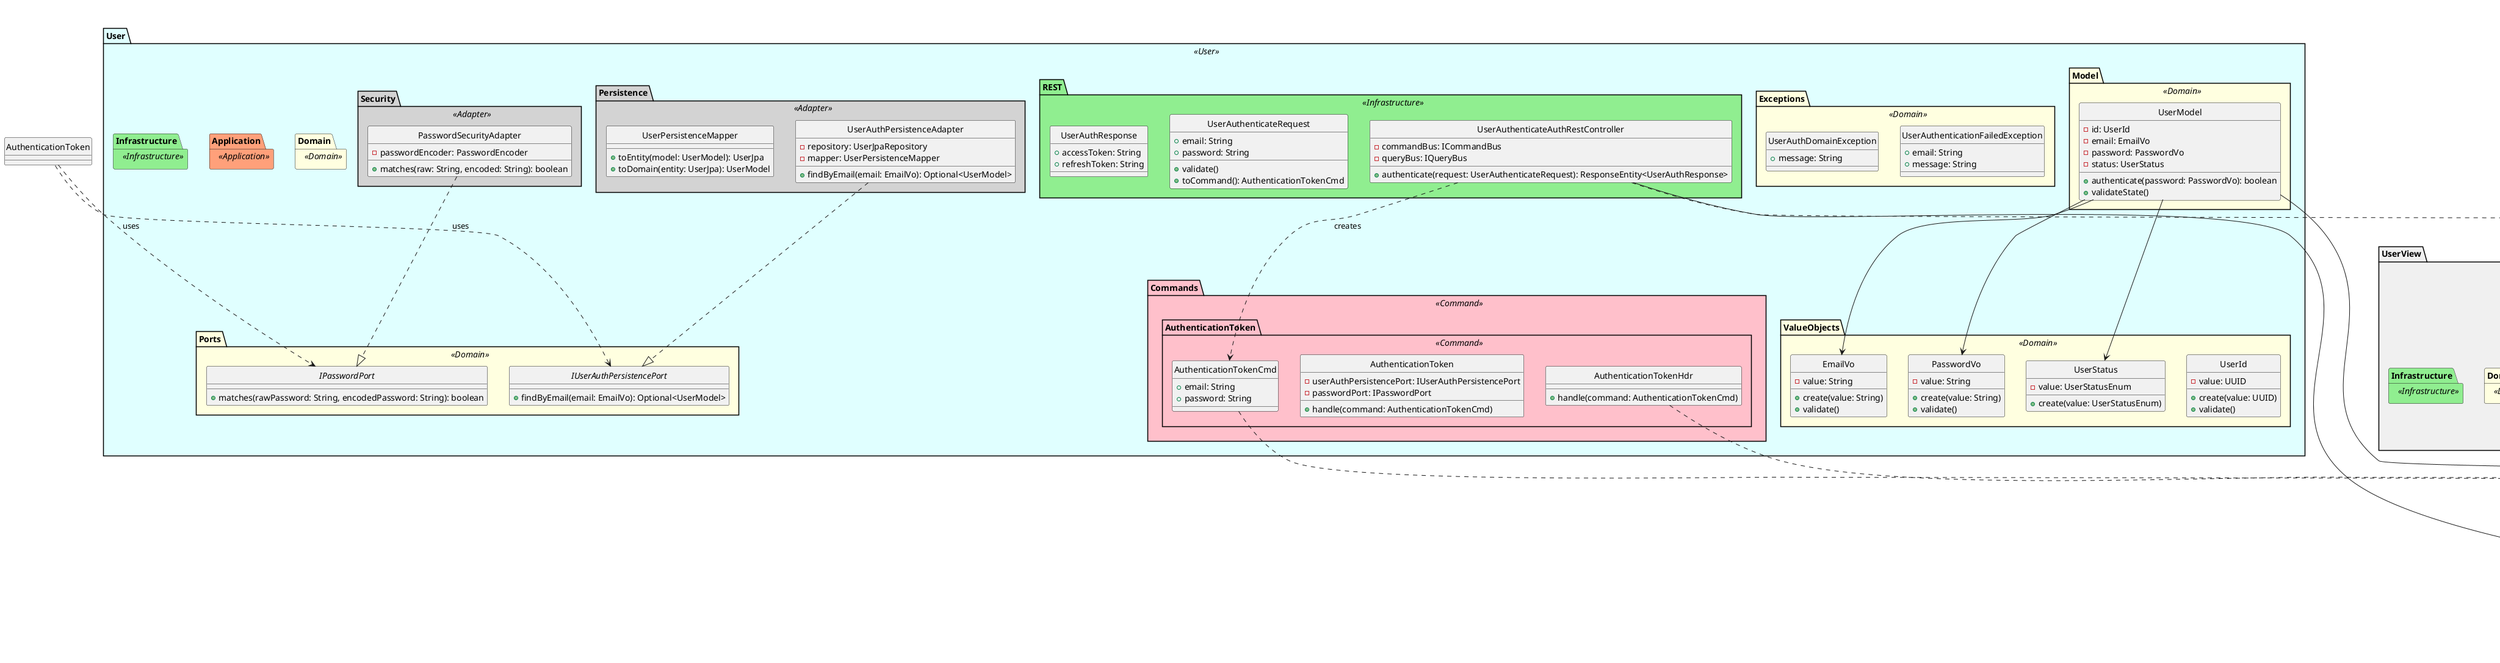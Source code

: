 @startuml Auth Authenticate Endpoint Diagram

title Auth Authenticate Endpoint Diagram

skinparam backgroundColor white
skinparam style strictuml
skinparam componentStyle uml2

skinparam package {
    BackgroundColor<<Domain>> LightYellow
    BackgroundColor<<Application>> LightSalmon
    BackgroundColor<<Infrastructure>> LightGreen
    BackgroundColor<<Command>> Pink
    BackgroundColor<<Query>> LightBlue
    BackgroundColor<<Adapter>> LightGray
    BackgroundColor<<User>> #E0FFFF
    BackgroundColor<<Token>> #FFE0FF
    BackgroundColor<<UserView>> #F0F0F0
    BackgroundColor<<Shared>> #F0F0F0
}

package "User" <<User>> {
    package "User.Domain" <<Domain>> {
        package "User.Model" <<Domain>> {
            class UserModel {
                - id: UserId
                - email: EmailVo
                - password: PasswordVo
                - status: UserStatus
                + authenticate(password: PasswordVo): boolean
                + validateState()
            }
        }

        package "User.ValueObjects" <<Domain>> {
            class UserId {
                - value: UUID
                + create(value: UUID)
                + validate()
            }
            
            class EmailVo {
                - value: String
                + create(value: String)
                + validate()
            }
            
            class PasswordVo {
                - value: String
                + create(value: String)
                + validate()
            }
            
            class UserStatus {
                - value: UserStatusEnum
                + create(value: UserStatusEnum)
            }
        }

        package "User.Ports" <<Domain>> {
            interface IUserAuthPersistencePort {
                + findByEmail(email: EmailVo): Optional<UserModel>
            }
            
            interface IPasswordPort {
                + matches(rawPassword: String, encodedPassword: String): boolean
            }
        }

        package "User.Exceptions" <<Domain>> {
            class UserAuthenticationFailedException {
                + email: String
                + message: String
            }
            
            class UserAuthDomainException {
                + message: String
            }
        }
    }

    package "User.Application" <<Application>> {
        package "User.Commands" <<Command>> {
            package "AuthenticationToken" <<Command>> {
                class AuthenticationTokenCmd {
                    + email: String
                    + password: String
                }

                class AuthenticationToken {
                    - userAuthPersistencePort: IUserAuthPersistencePort
                    - passwordPort: IPasswordPort
                    + handle(command: AuthenticationTokenCmd)
                }
                
                class AuthenticationTokenHdr {
                    + handle(command: AuthenticationTokenCmd)
                }
            }
        }
    }

    package "User.Infrastructure" <<Infrastructure>> {
        package "User.REST" <<Infrastructure>> {
            class UserAuthenticateAuthRestController {
                - commandBus: ICommandBus
                - queryBus: IQueryBus
                + authenticate(request: UserAuthenticateRequest): ResponseEntity<UserAuthResponse>
            }

            class UserAuthenticateRequest {
                + email: String
                + password: String
                + validate()
                + toCommand(): AuthenticationTokenCmd
            }

            class UserAuthResponse {
                + accessToken: String
                + refreshToken: String
            }
        }

        package "User.Persistence" <<Adapter>> {
            class UserAuthPersistenceAdapter {
                - repository: UserJpaRepository
                - mapper: UserPersistenceMapper
                + findByEmail(email: EmailVo): Optional<UserModel>
            }
            
            class UserPersistenceMapper {
                + toEntity(model: UserModel): UserJpa
                + toDomain(entity: UserJpa): UserModel
            }
        }
        
        package "User.Security" <<Adapter>> {
            class PasswordSecurityAdapter {
                - passwordEncoder: PasswordEncoder
                + matches(raw: String, encoded: String): boolean
            }
        }
    }
}

package "Token" <<Token>> {
    package "Token.Domain" <<Domain>> {
        package "Token.Model" <<Domain>> {
            class TokenModel {
                - id: UUID
                - userId: UUID
                - accessToken: String
                - refreshToken: String
                - expiresAt: LocalDateTime
                + isValid(): boolean
            }
        }

        package "Token.Ports" <<Domain>> {
            interface ITokenPort {
                + generateAccessToken(email: String): String
                + generateRefreshToken(email: String): String
                + revokeToken(tokenId: UUID): void
                + saveToken(token: TokenModel): void
            }
        }
    }

    package "Token.Application" <<Application>> {
        package "Token.Commands" <<Command>> {
            package "TokenRevoke" <<Command>> {
                class TokenRevokeCmd {
                    + tokenId: UUID
                }

                class TokenRevoke {
                    - tokenPort: ITokenPort
                    + handle(command: TokenRevokeCmd)
                }
                
                class TokenRevokeHdr {
                    + handle(command: TokenRevokeCmd)
                }
            }

            package "TokenSave" <<Command>> {
                class TokenSaveCmd {
                    + userId: UUID
                    + accessToken: String
                    + refreshToken: String
                }

                class TokenSave {
                    - tokenPort: ITokenPort
                    + handle(command: TokenSaveCmd)
                }
                
                class TokenSaveHdr {
                    + handle(command: TokenSaveCmd)
                }
            }
        }

        package "Token.Queries" <<Query>> {
            package "TokenGenerate" <<Query>> {
                class TokenGenerateQry {
                    + email: String
                }

                class TokenGenerateRes {
                    + accessToken: String
                    + refreshToken: String
                }

                class TokenGenerate {
                    - tokenPort: ITokenPort
                    + handle(query: TokenGenerateQry): TokenGenerateRes
                }
                
                class TokenGenerateHdr {
                    + handle(query: TokenGenerateQry)
                }
            }

            package "TokenRefresh" <<Query>> {
                class TokenRefreshQry {
                    + refreshToken: String
                }

                class TokenRefreshRes {
                    + accessToken: String
                    + refreshToken: String
                }

                class TokenRefresh {
                    - tokenPort: ITokenPort
                    + handle(query: TokenRefreshQry): TokenRefreshRes
                }
                
                class TokenRefreshHdr {
                    + handle(query: TokenRefreshQry)
                }
            }
        }
    }

    package "Token.Infrastructure" <<Infrastructure>> {
        package "Token.Security" <<Adapter>> {
            class TokenSecurityAdapter {
                - jwtService: JwtService
                + generateAccessToken(email: String): String
                + generateRefreshToken(email: String): String
                + revokeToken(tokenId: UUID): void
                + saveToken(token: TokenModel): void
            }
        }
    }
}

package "UserView" <<UserView>> {
    package "UserView.Domain" <<Domain>> {
        package "UserView.Model" <<Domain>> {
            class UserView {
                - id: UUID
                - email: String
                - status: String
            }
        }

        package "UserView.Ports" <<Domain>> {
            interface IUserViewPersistencePort {
                + findByEmail(email: String): Optional<UserView>
            }
        }
    }

    package "UserView.Application" <<Application>> {
        package "UserSearchByEmail" <<Query>> {
            class UserSearchByEmailQry {
                + email: String
            }

            class UserSearchByEmailRes {
                + user: UserView
            }

            class UserSearchByEmail {
                - userViewPersistencePort: IUserViewPersistencePort
                + handle(query: UserSearchByEmailQry): UserSearchByEmailRes
            }
            
            class UserSearchByEmailHdr {
                + handle(query: UserSearchByEmailQry)
            }
        }
    }

    package "UserView.Infrastructure" <<Infrastructure>> {
        package "UserView.Persistence" <<Adapter>> {
            class UserViewPersistenceAdapter {
                - repository: UserViewJpaRepository
                - mapper: UserViewPersistenceMapper
                + findByEmail(email: String): Optional<UserView>
            }
        }
    }
}

package "Shared" <<Shared>> {
    package "Shared.Domain" <<Domain>> {
        abstract class AggregateRoot<T> {
            # id: T
            + getId(): T
        }

        interface ICommand {
        }

        interface ICommandHandler<T extends ICommand> {
            + handle(command: T)
        }

        interface IQuery<R> {
        }

        interface IQueryHandler<Q extends IQuery<R>, R> {
            + handle(query: Q): R
        }

        interface ICommandBus {
            + dispatch(command: ICommand)
        }

        interface IQueryBus {
            + ask(query: IQuery): Response
        }
    }

    package "Shared.Infrastructure" <<Infrastructure>> {
        abstract class ApiController {
            # commandBus: ICommandBus
            # queryBus: IQueryBus
            # dispatch(command: ICommand)
            # ask(query: IQuery): Response
        }
    }
}

UserModel --|> AggregateRoot
UserModel --> EmailVo
UserModel --> PasswordVo
UserModel --> UserStatus

TokenModel --|> AggregateRoot

AuthenticationTokenCmd ..|> ICommand
AuthenticationTokenHdr ..|> ICommandHandler
TokenRevokeCmd ..|> ICommand
TokenRevokeHdr ..|> ICommandHandler
TokenSaveCmd ..|> ICommand
TokenSaveHdr ..|> ICommandHandler

UserSearchByEmailQry ..|> IQuery
UserSearchByEmailHdr ..|> IQueryHandler
TokenGenerateQry ..|> IQuery
TokenGenerateHdr ..|> IQueryHandler
TokenRefreshQry ..|> IQuery
TokenRefreshHdr ..|> IQueryHandler

UserAuthenticateAuthRestController --|> ApiController
UserAuthenticateAuthRestController ..> AuthenticationTokenCmd : creates
UserAuthenticateAuthRestController ..> TokenGenerateQry : creates

AuthenticationToken ..> IUserAuthPersistencePort : uses
AuthenticationToken ..> IPasswordPort : uses
TokenGenerate ..> ITokenPort : uses
TokenRefresh ..> ITokenPort : uses
TokenRevoke ..> ITokenPort : uses
TokenSave ..> ITokenPort : uses

UserAuthPersistenceAdapter ..|> IUserAuthPersistencePort
PasswordSecurityAdapter ..|> IPasswordPort
TokenSecurityAdapter ..|> ITokenPort

@enduml
